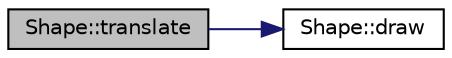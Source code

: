 digraph "Shape::translate"
{
  edge [fontname="Helvetica",fontsize="10",labelfontname="Helvetica",labelfontsize="10"];
  node [fontname="Helvetica",fontsize="10",shape=record];
  rankdir="LR";
  Node10 [label="Shape::translate",height=0.2,width=0.4,color="black", fillcolor="grey75", style="filled", fontcolor="black"];
  Node10 -> Node11 [color="midnightblue",fontsize="10",style="solid",fontname="Helvetica"];
  Node11 [label="Shape::draw",height=0.2,width=0.4,color="black", fillcolor="white", style="filled",URL="$class_shape.html#a43f482e9788a2ae60e0d93fef000aa19"];
}
